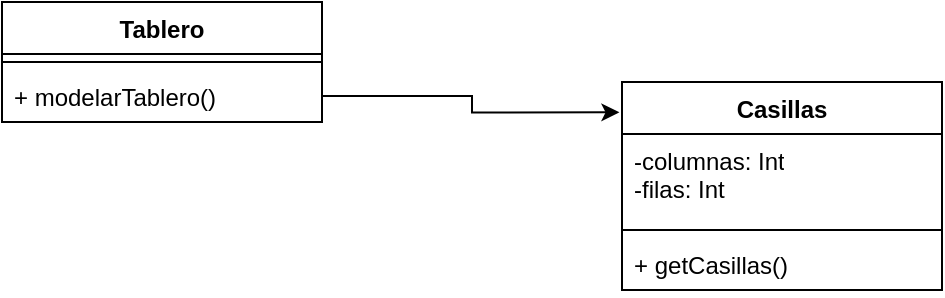 <mxfile version="22.0.8" type="github">
  <diagram id="C5RBs43oDa-KdzZeNtuy" name="Page-1">
    <mxGraphModel dx="1154" dy="539" grid="1" gridSize="10" guides="1" tooltips="1" connect="1" arrows="1" fold="1" page="1" pageScale="1" pageWidth="827" pageHeight="1169" math="0" shadow="0">
      <root>
        <mxCell id="WIyWlLk6GJQsqaUBKTNV-0" />
        <mxCell id="WIyWlLk6GJQsqaUBKTNV-1" parent="WIyWlLk6GJQsqaUBKTNV-0" />
        <mxCell id="KmCKnk2qkctrWemeg8sX-0" value="Tablero" style="swimlane;fontStyle=1;align=center;verticalAlign=top;childLayout=stackLayout;horizontal=1;startSize=26;horizontalStack=0;resizeParent=1;resizeParentMax=0;resizeLast=0;collapsible=1;marginBottom=0;whiteSpace=wrap;html=1;" vertex="1" parent="WIyWlLk6GJQsqaUBKTNV-1">
          <mxGeometry x="140" y="110" width="160" height="60" as="geometry" />
        </mxCell>
        <mxCell id="KmCKnk2qkctrWemeg8sX-2" value="" style="line;strokeWidth=1;fillColor=none;align=left;verticalAlign=middle;spacingTop=-1;spacingLeft=3;spacingRight=3;rotatable=0;labelPosition=right;points=[];portConstraint=eastwest;strokeColor=inherit;" vertex="1" parent="KmCKnk2qkctrWemeg8sX-0">
          <mxGeometry y="26" width="160" height="8" as="geometry" />
        </mxCell>
        <mxCell id="KmCKnk2qkctrWemeg8sX-3" value="+ modelarTablero()" style="text;strokeColor=none;fillColor=none;align=left;verticalAlign=top;spacingLeft=4;spacingRight=4;overflow=hidden;rotatable=0;points=[[0,0.5],[1,0.5]];portConstraint=eastwest;whiteSpace=wrap;html=1;" vertex="1" parent="KmCKnk2qkctrWemeg8sX-0">
          <mxGeometry y="34" width="160" height="26" as="geometry" />
        </mxCell>
        <mxCell id="KmCKnk2qkctrWemeg8sX-4" value="Casillas" style="swimlane;fontStyle=1;align=center;verticalAlign=top;childLayout=stackLayout;horizontal=1;startSize=26;horizontalStack=0;resizeParent=1;resizeParentMax=0;resizeLast=0;collapsible=1;marginBottom=0;whiteSpace=wrap;html=1;" vertex="1" parent="WIyWlLk6GJQsqaUBKTNV-1">
          <mxGeometry x="450" y="150" width="160" height="104" as="geometry" />
        </mxCell>
        <mxCell id="KmCKnk2qkctrWemeg8sX-5" value="-columnas: Int&lt;br&gt;-filas: Int" style="text;strokeColor=none;fillColor=none;align=left;verticalAlign=top;spacingLeft=4;spacingRight=4;overflow=hidden;rotatable=0;points=[[0,0.5],[1,0.5]];portConstraint=eastwest;whiteSpace=wrap;html=1;" vertex="1" parent="KmCKnk2qkctrWemeg8sX-4">
          <mxGeometry y="26" width="160" height="44" as="geometry" />
        </mxCell>
        <mxCell id="KmCKnk2qkctrWemeg8sX-6" value="" style="line;strokeWidth=1;fillColor=none;align=left;verticalAlign=middle;spacingTop=-1;spacingLeft=3;spacingRight=3;rotatable=0;labelPosition=right;points=[];portConstraint=eastwest;strokeColor=inherit;" vertex="1" parent="KmCKnk2qkctrWemeg8sX-4">
          <mxGeometry y="70" width="160" height="8" as="geometry" />
        </mxCell>
        <mxCell id="KmCKnk2qkctrWemeg8sX-7" value="+ getCasillas()" style="text;strokeColor=none;fillColor=none;align=left;verticalAlign=top;spacingLeft=4;spacingRight=4;overflow=hidden;rotatable=0;points=[[0,0.5],[1,0.5]];portConstraint=eastwest;whiteSpace=wrap;html=1;" vertex="1" parent="KmCKnk2qkctrWemeg8sX-4">
          <mxGeometry y="78" width="160" height="26" as="geometry" />
        </mxCell>
        <mxCell id="KmCKnk2qkctrWemeg8sX-8" style="edgeStyle=orthogonalEdgeStyle;rounded=0;orthogonalLoop=1;jettySize=auto;html=1;exitX=1;exitY=0.5;exitDx=0;exitDy=0;entryX=-0.008;entryY=0.146;entryDx=0;entryDy=0;entryPerimeter=0;" edge="1" parent="WIyWlLk6GJQsqaUBKTNV-1" source="KmCKnk2qkctrWemeg8sX-3" target="KmCKnk2qkctrWemeg8sX-4">
          <mxGeometry relative="1" as="geometry" />
        </mxCell>
      </root>
    </mxGraphModel>
  </diagram>
</mxfile>
